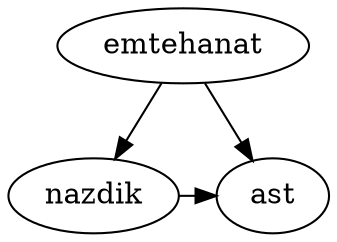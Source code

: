 // The Round Table
digraph {
	A [label=emtehanat]
	B [label=nazdik]
	L [label=ast]
		A -> B
		A -> L
		B -> L [constraint=false]
}